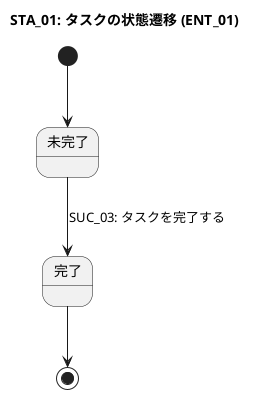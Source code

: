 @startuml
title "STA_01: タスクの状態遷移 (ENT_01)"

[*] --> 未完了
未完了 --> 完了 : SUC_03: タスクを完了する
完了 --> [*]

@enduml
